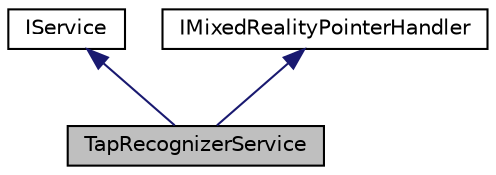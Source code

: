 digraph "TapRecognizerService"
{
 // INTERACTIVE_SVG=YES
 // LATEX_PDF_SIZE
  edge [fontname="Helvetica",fontsize="10",labelfontname="Helvetica",labelfontsize="10"];
  node [fontname="Helvetica",fontsize="10",shape=record];
  Node1 [label="TapRecognizerService",height=0.2,width=0.4,color="black", fillcolor="grey75", style="filled", fontcolor="black",tooltip=" "];
  Node2 -> Node1 [dir="back",color="midnightblue",fontsize="10",style="solid",fontname="Helvetica"];
  Node2 [label="IService",height=0.2,width=0.4,color="black", fillcolor="white", style="filled",URL="$class_i_service.html",tooltip=" "];
  Node3 -> Node1 [dir="back",color="midnightblue",fontsize="10",style="solid",fontname="Helvetica"];
  Node3 [label="IMixedRealityPointerHandler",height=0.2,width=0.4,color="black", fillcolor="white", style="filled",URL="$class_i_mixed_reality_pointer_handler.html",tooltip=" "];
}
